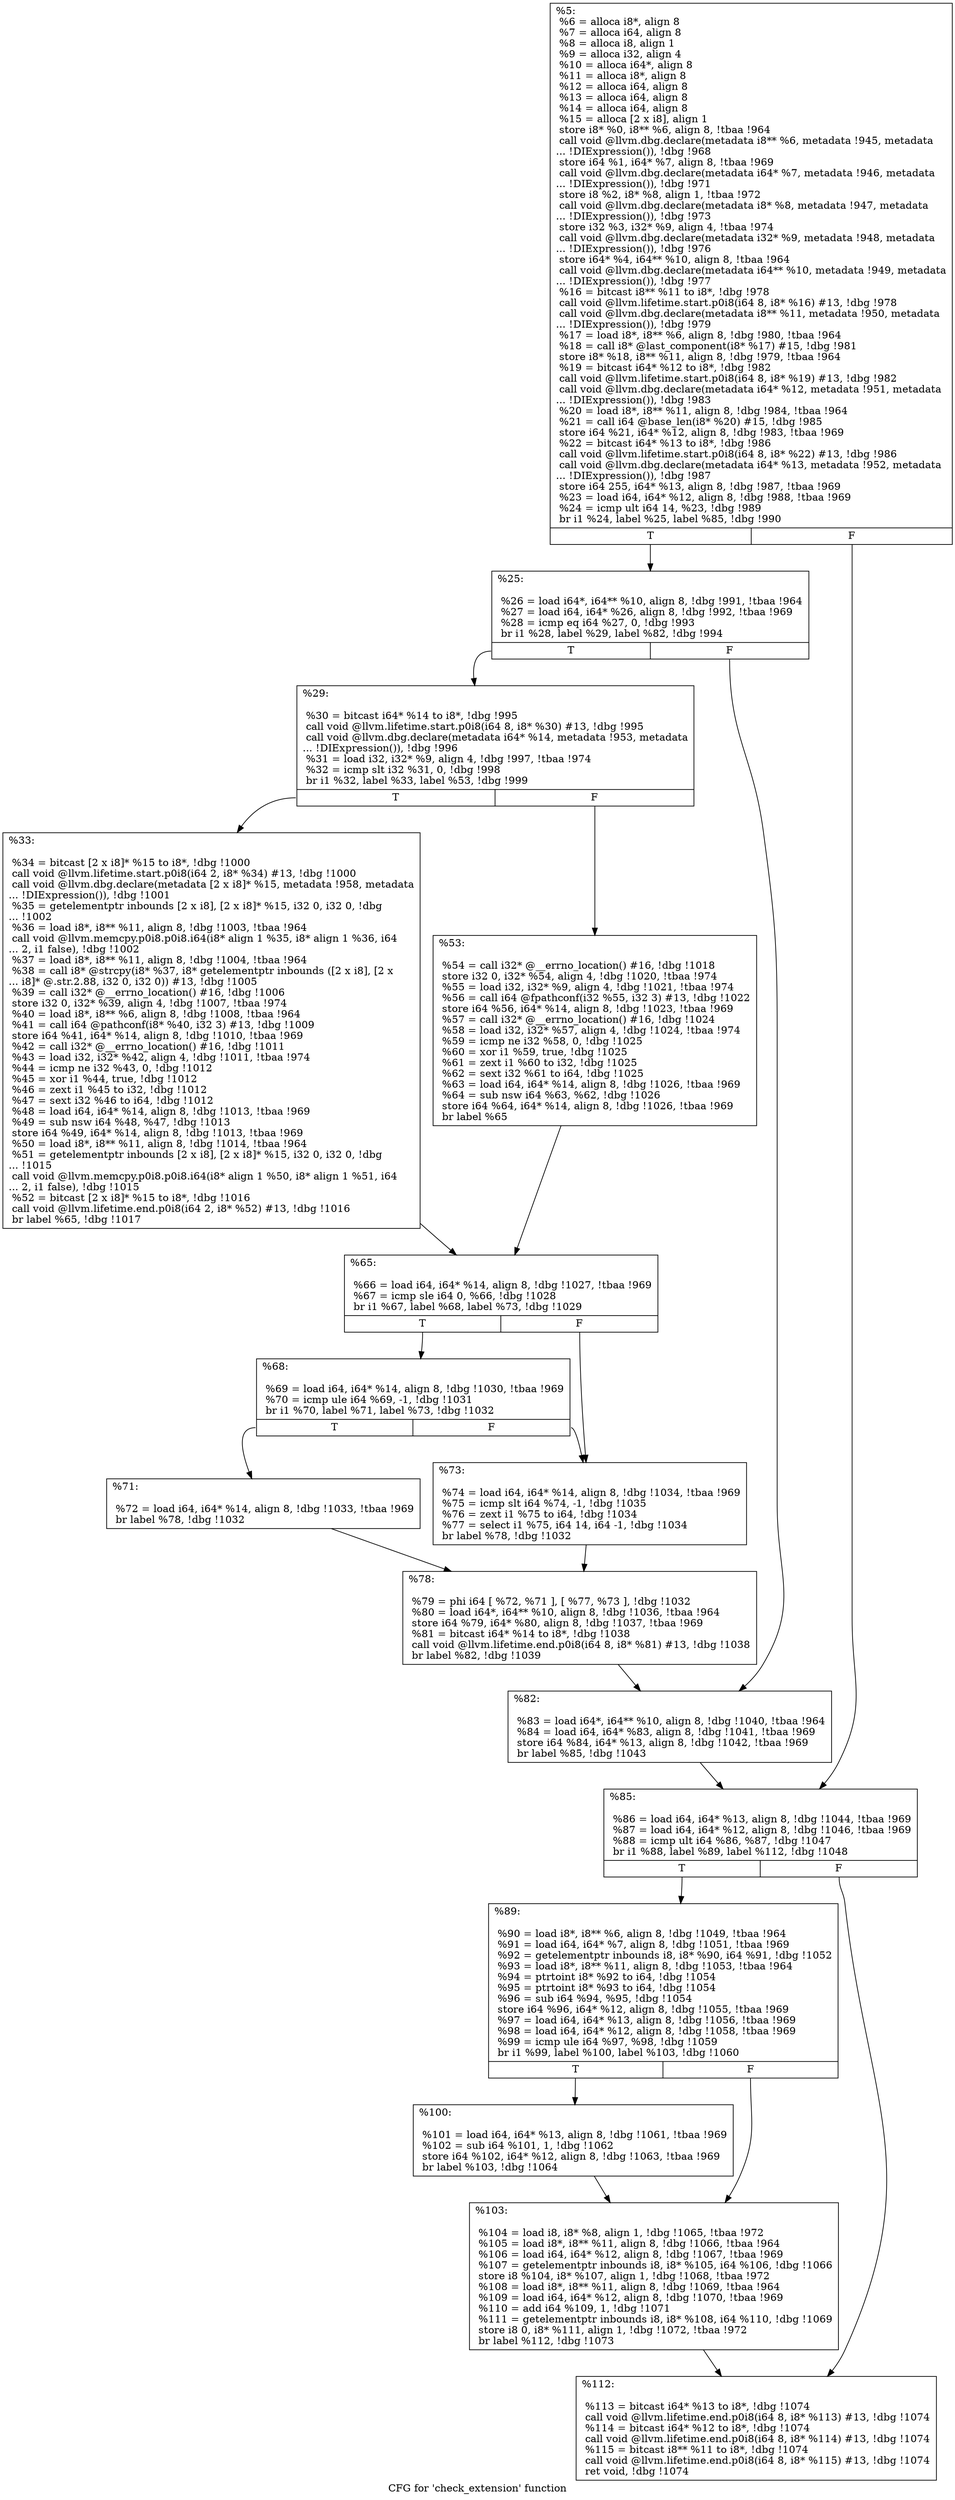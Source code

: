 digraph "CFG for 'check_extension' function" {
	label="CFG for 'check_extension' function";

	Node0x242af90 [shape=record,label="{%5:\l  %6 = alloca i8*, align 8\l  %7 = alloca i64, align 8\l  %8 = alloca i8, align 1\l  %9 = alloca i32, align 4\l  %10 = alloca i64*, align 8\l  %11 = alloca i8*, align 8\l  %12 = alloca i64, align 8\l  %13 = alloca i64, align 8\l  %14 = alloca i64, align 8\l  %15 = alloca [2 x i8], align 1\l  store i8* %0, i8** %6, align 8, !tbaa !964\l  call void @llvm.dbg.declare(metadata i8** %6, metadata !945, metadata\l... !DIExpression()), !dbg !968\l  store i64 %1, i64* %7, align 8, !tbaa !969\l  call void @llvm.dbg.declare(metadata i64* %7, metadata !946, metadata\l... !DIExpression()), !dbg !971\l  store i8 %2, i8* %8, align 1, !tbaa !972\l  call void @llvm.dbg.declare(metadata i8* %8, metadata !947, metadata\l... !DIExpression()), !dbg !973\l  store i32 %3, i32* %9, align 4, !tbaa !974\l  call void @llvm.dbg.declare(metadata i32* %9, metadata !948, metadata\l... !DIExpression()), !dbg !976\l  store i64* %4, i64** %10, align 8, !tbaa !964\l  call void @llvm.dbg.declare(metadata i64** %10, metadata !949, metadata\l... !DIExpression()), !dbg !977\l  %16 = bitcast i8** %11 to i8*, !dbg !978\l  call void @llvm.lifetime.start.p0i8(i64 8, i8* %16) #13, !dbg !978\l  call void @llvm.dbg.declare(metadata i8** %11, metadata !950, metadata\l... !DIExpression()), !dbg !979\l  %17 = load i8*, i8** %6, align 8, !dbg !980, !tbaa !964\l  %18 = call i8* @last_component(i8* %17) #15, !dbg !981\l  store i8* %18, i8** %11, align 8, !dbg !979, !tbaa !964\l  %19 = bitcast i64* %12 to i8*, !dbg !982\l  call void @llvm.lifetime.start.p0i8(i64 8, i8* %19) #13, !dbg !982\l  call void @llvm.dbg.declare(metadata i64* %12, metadata !951, metadata\l... !DIExpression()), !dbg !983\l  %20 = load i8*, i8** %11, align 8, !dbg !984, !tbaa !964\l  %21 = call i64 @base_len(i8* %20) #15, !dbg !985\l  store i64 %21, i64* %12, align 8, !dbg !983, !tbaa !969\l  %22 = bitcast i64* %13 to i8*, !dbg !986\l  call void @llvm.lifetime.start.p0i8(i64 8, i8* %22) #13, !dbg !986\l  call void @llvm.dbg.declare(metadata i64* %13, metadata !952, metadata\l... !DIExpression()), !dbg !987\l  store i64 255, i64* %13, align 8, !dbg !987, !tbaa !969\l  %23 = load i64, i64* %12, align 8, !dbg !988, !tbaa !969\l  %24 = icmp ult i64 14, %23, !dbg !989\l  br i1 %24, label %25, label %85, !dbg !990\l|{<s0>T|<s1>F}}"];
	Node0x242af90:s0 -> Node0x23df320;
	Node0x242af90:s1 -> Node0x23df640;
	Node0x23df320 [shape=record,label="{%25:\l\l  %26 = load i64*, i64** %10, align 8, !dbg !991, !tbaa !964\l  %27 = load i64, i64* %26, align 8, !dbg !992, !tbaa !969\l  %28 = icmp eq i64 %27, 0, !dbg !993\l  br i1 %28, label %29, label %82, !dbg !994\l|{<s0>T|<s1>F}}"];
	Node0x23df320:s0 -> Node0x23df370;
	Node0x23df320:s1 -> Node0x23df5f0;
	Node0x23df370 [shape=record,label="{%29:\l\l  %30 = bitcast i64* %14 to i8*, !dbg !995\l  call void @llvm.lifetime.start.p0i8(i64 8, i8* %30) #13, !dbg !995\l  call void @llvm.dbg.declare(metadata i64* %14, metadata !953, metadata\l... !DIExpression()), !dbg !996\l  %31 = load i32, i32* %9, align 4, !dbg !997, !tbaa !974\l  %32 = icmp slt i32 %31, 0, !dbg !998\l  br i1 %32, label %33, label %53, !dbg !999\l|{<s0>T|<s1>F}}"];
	Node0x23df370:s0 -> Node0x23df3c0;
	Node0x23df370:s1 -> Node0x23df410;
	Node0x23df3c0 [shape=record,label="{%33:\l\l  %34 = bitcast [2 x i8]* %15 to i8*, !dbg !1000\l  call void @llvm.lifetime.start.p0i8(i64 2, i8* %34) #13, !dbg !1000\l  call void @llvm.dbg.declare(metadata [2 x i8]* %15, metadata !958, metadata\l... !DIExpression()), !dbg !1001\l  %35 = getelementptr inbounds [2 x i8], [2 x i8]* %15, i32 0, i32 0, !dbg\l... !1002\l  %36 = load i8*, i8** %11, align 8, !dbg !1003, !tbaa !964\l  call void @llvm.memcpy.p0i8.p0i8.i64(i8* align 1 %35, i8* align 1 %36, i64\l... 2, i1 false), !dbg !1002\l  %37 = load i8*, i8** %11, align 8, !dbg !1004, !tbaa !964\l  %38 = call i8* @strcpy(i8* %37, i8* getelementptr inbounds ([2 x i8], [2 x\l... i8]* @.str.2.88, i32 0, i32 0)) #13, !dbg !1005\l  %39 = call i32* @__errno_location() #16, !dbg !1006\l  store i32 0, i32* %39, align 4, !dbg !1007, !tbaa !974\l  %40 = load i8*, i8** %6, align 8, !dbg !1008, !tbaa !964\l  %41 = call i64 @pathconf(i8* %40, i32 3) #13, !dbg !1009\l  store i64 %41, i64* %14, align 8, !dbg !1010, !tbaa !969\l  %42 = call i32* @__errno_location() #16, !dbg !1011\l  %43 = load i32, i32* %42, align 4, !dbg !1011, !tbaa !974\l  %44 = icmp ne i32 %43, 0, !dbg !1012\l  %45 = xor i1 %44, true, !dbg !1012\l  %46 = zext i1 %45 to i32, !dbg !1012\l  %47 = sext i32 %46 to i64, !dbg !1012\l  %48 = load i64, i64* %14, align 8, !dbg !1013, !tbaa !969\l  %49 = sub nsw i64 %48, %47, !dbg !1013\l  store i64 %49, i64* %14, align 8, !dbg !1013, !tbaa !969\l  %50 = load i8*, i8** %11, align 8, !dbg !1014, !tbaa !964\l  %51 = getelementptr inbounds [2 x i8], [2 x i8]* %15, i32 0, i32 0, !dbg\l... !1015\l  call void @llvm.memcpy.p0i8.p0i8.i64(i8* align 1 %50, i8* align 1 %51, i64\l... 2, i1 false), !dbg !1015\l  %52 = bitcast [2 x i8]* %15 to i8*, !dbg !1016\l  call void @llvm.lifetime.end.p0i8(i64 2, i8* %52) #13, !dbg !1016\l  br label %65, !dbg !1017\l}"];
	Node0x23df3c0 -> Node0x23df460;
	Node0x23df410 [shape=record,label="{%53:\l\l  %54 = call i32* @__errno_location() #16, !dbg !1018\l  store i32 0, i32* %54, align 4, !dbg !1020, !tbaa !974\l  %55 = load i32, i32* %9, align 4, !dbg !1021, !tbaa !974\l  %56 = call i64 @fpathconf(i32 %55, i32 3) #13, !dbg !1022\l  store i64 %56, i64* %14, align 8, !dbg !1023, !tbaa !969\l  %57 = call i32* @__errno_location() #16, !dbg !1024\l  %58 = load i32, i32* %57, align 4, !dbg !1024, !tbaa !974\l  %59 = icmp ne i32 %58, 0, !dbg !1025\l  %60 = xor i1 %59, true, !dbg !1025\l  %61 = zext i1 %60 to i32, !dbg !1025\l  %62 = sext i32 %61 to i64, !dbg !1025\l  %63 = load i64, i64* %14, align 8, !dbg !1026, !tbaa !969\l  %64 = sub nsw i64 %63, %62, !dbg !1026\l  store i64 %64, i64* %14, align 8, !dbg !1026, !tbaa !969\l  br label %65\l}"];
	Node0x23df410 -> Node0x23df460;
	Node0x23df460 [shape=record,label="{%65:\l\l  %66 = load i64, i64* %14, align 8, !dbg !1027, !tbaa !969\l  %67 = icmp sle i64 0, %66, !dbg !1028\l  br i1 %67, label %68, label %73, !dbg !1029\l|{<s0>T|<s1>F}}"];
	Node0x23df460:s0 -> Node0x23df4b0;
	Node0x23df460:s1 -> Node0x23df550;
	Node0x23df4b0 [shape=record,label="{%68:\l\l  %69 = load i64, i64* %14, align 8, !dbg !1030, !tbaa !969\l  %70 = icmp ule i64 %69, -1, !dbg !1031\l  br i1 %70, label %71, label %73, !dbg !1032\l|{<s0>T|<s1>F}}"];
	Node0x23df4b0:s0 -> Node0x23df500;
	Node0x23df4b0:s1 -> Node0x23df550;
	Node0x23df500 [shape=record,label="{%71:\l\l  %72 = load i64, i64* %14, align 8, !dbg !1033, !tbaa !969\l  br label %78, !dbg !1032\l}"];
	Node0x23df500 -> Node0x23df5a0;
	Node0x23df550 [shape=record,label="{%73:\l\l  %74 = load i64, i64* %14, align 8, !dbg !1034, !tbaa !969\l  %75 = icmp slt i64 %74, -1, !dbg !1035\l  %76 = zext i1 %75 to i64, !dbg !1034\l  %77 = select i1 %75, i64 14, i64 -1, !dbg !1034\l  br label %78, !dbg !1032\l}"];
	Node0x23df550 -> Node0x23df5a0;
	Node0x23df5a0 [shape=record,label="{%78:\l\l  %79 = phi i64 [ %72, %71 ], [ %77, %73 ], !dbg !1032\l  %80 = load i64*, i64** %10, align 8, !dbg !1036, !tbaa !964\l  store i64 %79, i64* %80, align 8, !dbg !1037, !tbaa !969\l  %81 = bitcast i64* %14 to i8*, !dbg !1038\l  call void @llvm.lifetime.end.p0i8(i64 8, i8* %81) #13, !dbg !1038\l  br label %82, !dbg !1039\l}"];
	Node0x23df5a0 -> Node0x23df5f0;
	Node0x23df5f0 [shape=record,label="{%82:\l\l  %83 = load i64*, i64** %10, align 8, !dbg !1040, !tbaa !964\l  %84 = load i64, i64* %83, align 8, !dbg !1041, !tbaa !969\l  store i64 %84, i64* %13, align 8, !dbg !1042, !tbaa !969\l  br label %85, !dbg !1043\l}"];
	Node0x23df5f0 -> Node0x23df640;
	Node0x23df640 [shape=record,label="{%85:\l\l  %86 = load i64, i64* %13, align 8, !dbg !1044, !tbaa !969\l  %87 = load i64, i64* %12, align 8, !dbg !1046, !tbaa !969\l  %88 = icmp ult i64 %86, %87, !dbg !1047\l  br i1 %88, label %89, label %112, !dbg !1048\l|{<s0>T|<s1>F}}"];
	Node0x23df640:s0 -> Node0x23df690;
	Node0x23df640:s1 -> Node0x23df780;
	Node0x23df690 [shape=record,label="{%89:\l\l  %90 = load i8*, i8** %6, align 8, !dbg !1049, !tbaa !964\l  %91 = load i64, i64* %7, align 8, !dbg !1051, !tbaa !969\l  %92 = getelementptr inbounds i8, i8* %90, i64 %91, !dbg !1052\l  %93 = load i8*, i8** %11, align 8, !dbg !1053, !tbaa !964\l  %94 = ptrtoint i8* %92 to i64, !dbg !1054\l  %95 = ptrtoint i8* %93 to i64, !dbg !1054\l  %96 = sub i64 %94, %95, !dbg !1054\l  store i64 %96, i64* %12, align 8, !dbg !1055, !tbaa !969\l  %97 = load i64, i64* %13, align 8, !dbg !1056, !tbaa !969\l  %98 = load i64, i64* %12, align 8, !dbg !1058, !tbaa !969\l  %99 = icmp ule i64 %97, %98, !dbg !1059\l  br i1 %99, label %100, label %103, !dbg !1060\l|{<s0>T|<s1>F}}"];
	Node0x23df690:s0 -> Node0x23df6e0;
	Node0x23df690:s1 -> Node0x23df730;
	Node0x23df6e0 [shape=record,label="{%100:\l\l  %101 = load i64, i64* %13, align 8, !dbg !1061, !tbaa !969\l  %102 = sub i64 %101, 1, !dbg !1062\l  store i64 %102, i64* %12, align 8, !dbg !1063, !tbaa !969\l  br label %103, !dbg !1064\l}"];
	Node0x23df6e0 -> Node0x23df730;
	Node0x23df730 [shape=record,label="{%103:\l\l  %104 = load i8, i8* %8, align 1, !dbg !1065, !tbaa !972\l  %105 = load i8*, i8** %11, align 8, !dbg !1066, !tbaa !964\l  %106 = load i64, i64* %12, align 8, !dbg !1067, !tbaa !969\l  %107 = getelementptr inbounds i8, i8* %105, i64 %106, !dbg !1066\l  store i8 %104, i8* %107, align 1, !dbg !1068, !tbaa !972\l  %108 = load i8*, i8** %11, align 8, !dbg !1069, !tbaa !964\l  %109 = load i64, i64* %12, align 8, !dbg !1070, !tbaa !969\l  %110 = add i64 %109, 1, !dbg !1071\l  %111 = getelementptr inbounds i8, i8* %108, i64 %110, !dbg !1069\l  store i8 0, i8* %111, align 1, !dbg !1072, !tbaa !972\l  br label %112, !dbg !1073\l}"];
	Node0x23df730 -> Node0x23df780;
	Node0x23df780 [shape=record,label="{%112:\l\l  %113 = bitcast i64* %13 to i8*, !dbg !1074\l  call void @llvm.lifetime.end.p0i8(i64 8, i8* %113) #13, !dbg !1074\l  %114 = bitcast i64* %12 to i8*, !dbg !1074\l  call void @llvm.lifetime.end.p0i8(i64 8, i8* %114) #13, !dbg !1074\l  %115 = bitcast i8** %11 to i8*, !dbg !1074\l  call void @llvm.lifetime.end.p0i8(i64 8, i8* %115) #13, !dbg !1074\l  ret void, !dbg !1074\l}"];
}
